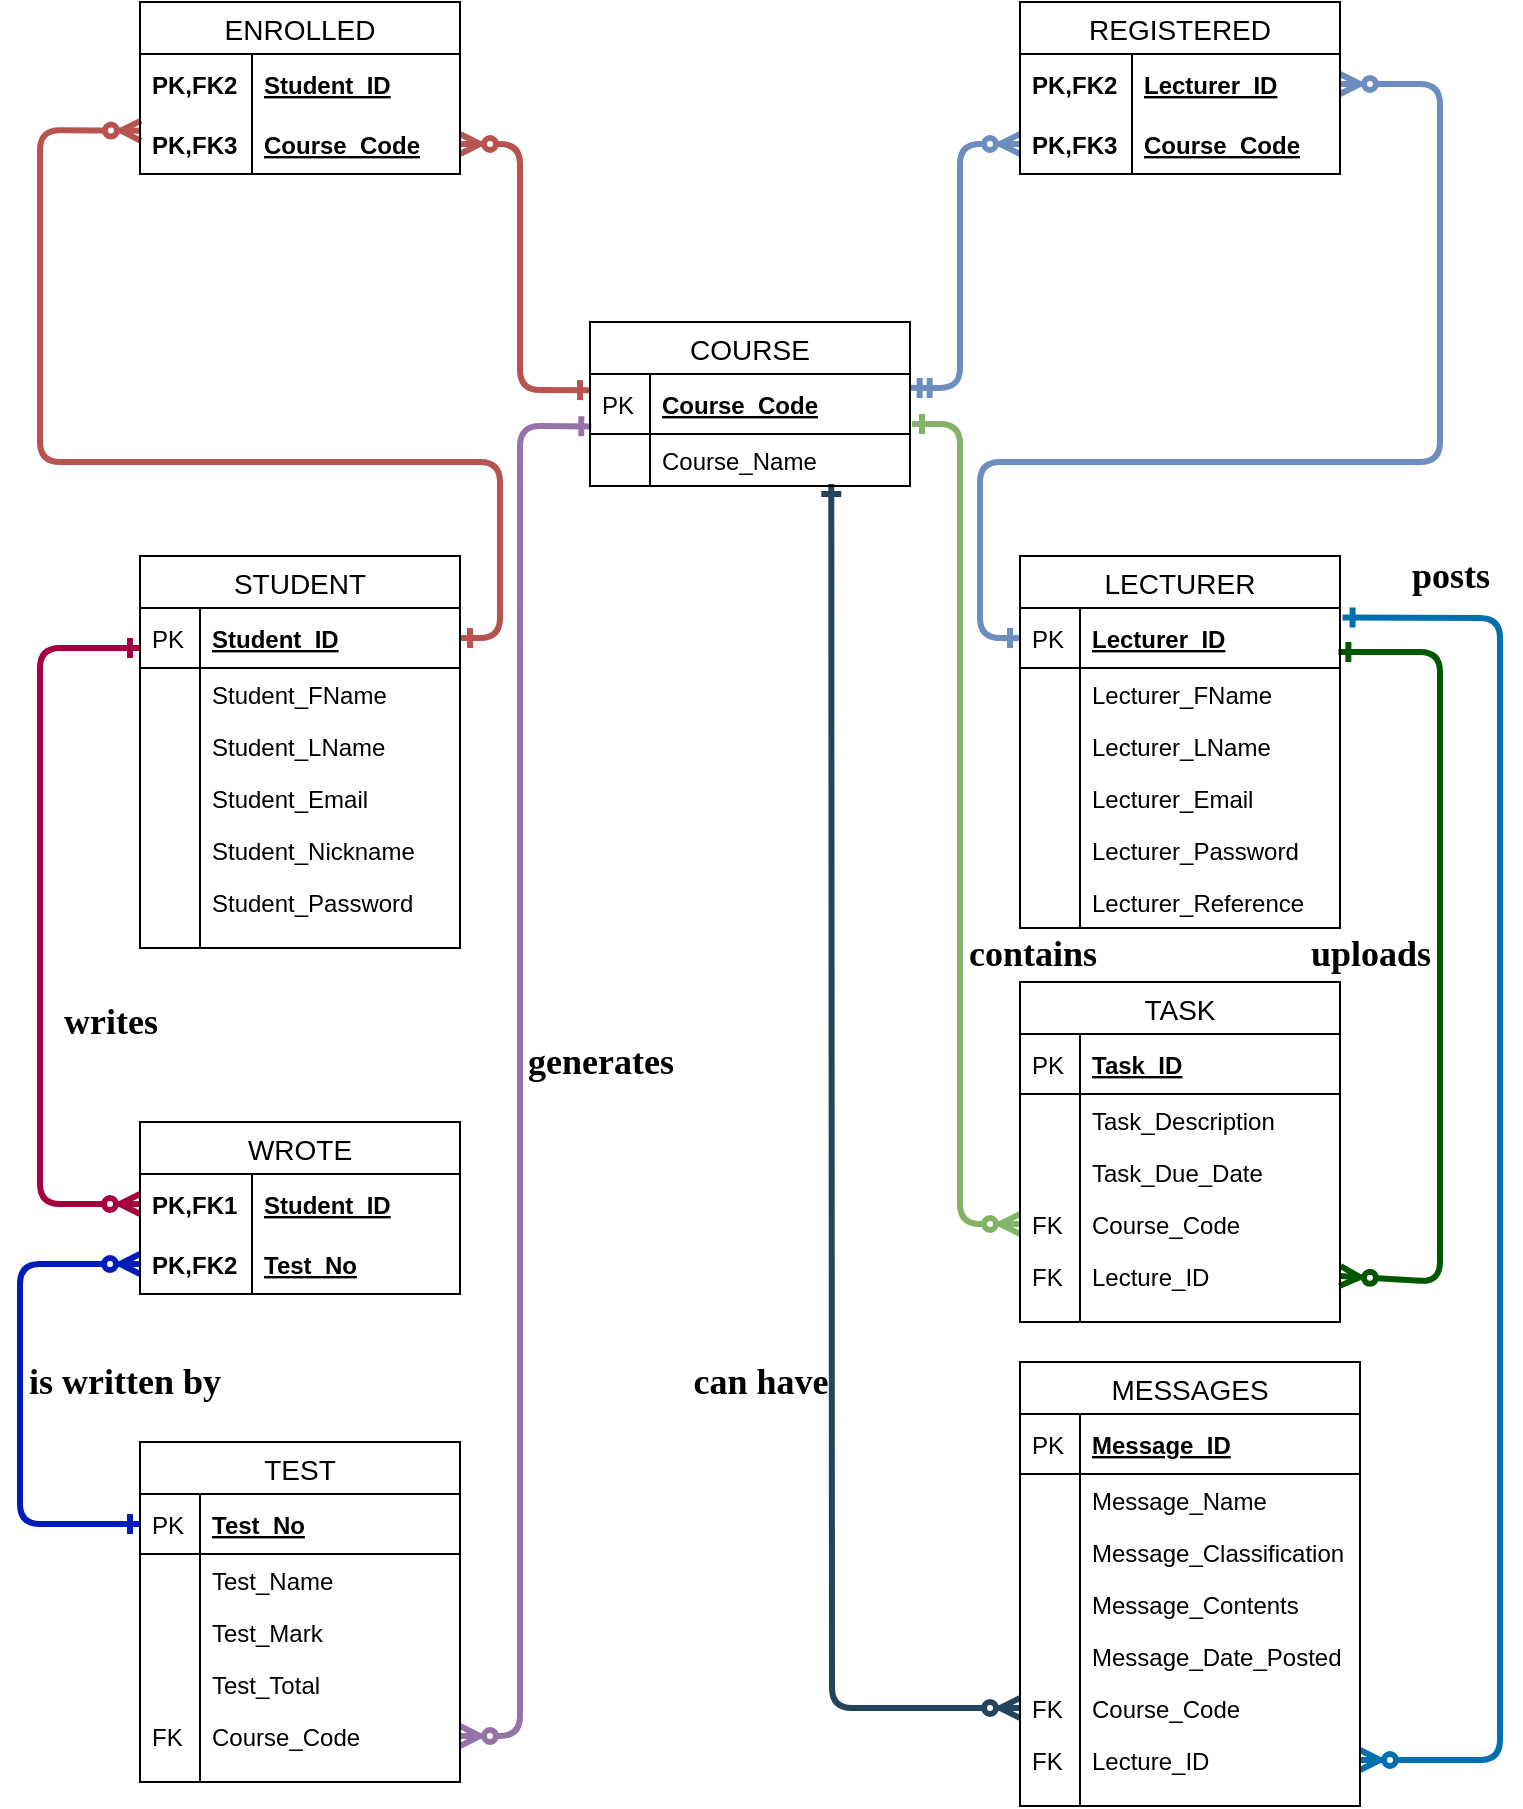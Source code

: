 <mxfile version="13.0.3" type="device"><diagram id="_vfQ7lBHhyUM1yDh3elb" name="Page-1"><mxGraphModel dx="2528" dy="1184" grid="1" gridSize="10" guides="1" tooltips="1" connect="1" arrows="1" fold="1" page="1" pageScale="1" pageWidth="850" pageHeight="1100" math="0" shadow="0"><root><mxCell id="0"/><mxCell id="1" parent="0"/><mxCell id="uqM5qE4JS-SVv10I1whn-66" value="" style="fontSize=12;html=1;endArrow=ERone;endFill=1;startArrow=ERzeroToMany;startFill=1;exitX=0.003;exitY=1.28;exitDx=0;exitDy=0;entryX=1;entryY=0.5;entryDx=0;entryDy=0;strokeWidth=3;fillColor=#f8cecc;strokeColor=#b85450;exitPerimeter=0;" parent="1" target="uqM5qE4JS-SVv10I1whn-2" edge="1"><mxGeometry width="100" height="100" relative="1" as="geometry"><mxPoint x="115.48" y="204.4" as="sourcePoint"/><mxPoint x="345" y="460" as="targetPoint"/><Array as="points"><mxPoint x="65" y="204"/><mxPoint x="65" y="370"/><mxPoint x="295" y="370"/><mxPoint x="295" y="458"/></Array></mxGeometry></mxCell><mxCell id="uqM5qE4JS-SVv10I1whn-68" value="" style="fontSize=12;html=1;endArrow=ERone;endFill=1;startArrow=ERzeroToMany;startFill=1;entryX=0;entryY=0.269;entryDx=0;entryDy=0;exitX=1;exitY=0.5;exitDx=0;exitDy=0;entryPerimeter=0;strokeWidth=3;fillColor=#f8cecc;strokeColor=#b85450;" parent="1" source="uqM5qE4JS-SVv10I1whn-55" target="uqM5qE4JS-SVv10I1whn-40" edge="1"><mxGeometry width="100" height="100" relative="1" as="geometry"><mxPoint x="365" y="737" as="sourcePoint"/><mxPoint x="365" y="460" as="targetPoint"/><Array as="points"><mxPoint x="305" y="211"/><mxPoint x="305" y="334"/></Array></mxGeometry></mxCell><mxCell id="uqM5qE4JS-SVv10I1whn-69" value="" style="fontSize=12;html=1;endArrow=ERone;endFill=1;startArrow=ERzeroToMany;startFill=1;exitX=1;exitY=0.5;exitDx=0;exitDy=0;entryX=0;entryY=0.5;entryDx=0;entryDy=0;strokeWidth=3;fillColor=#dae8fc;strokeColor=#6c8ebf;" parent="1" source="uqM5qE4JS-SVv10I1whn-144" target="uqM5qE4JS-SVv10I1whn-23" edge="1"><mxGeometry width="100" height="100" relative="1" as="geometry"><mxPoint x="735" y="457" as="sourcePoint"/><mxPoint x="715" y="450" as="targetPoint"/><Array as="points"><mxPoint x="765" y="181"/><mxPoint x="765" y="370"/><mxPoint x="535" y="370"/><mxPoint x="535" y="458"/></Array></mxGeometry></mxCell><mxCell id="uqM5qE4JS-SVv10I1whn-70" value="" style="fontSize=12;html=1;endArrow=ERmandOne;endFill=0;startArrow=ERzeroToMany;startFill=1;entryX=0.999;entryY=0.231;entryDx=0;entryDy=0;exitX=0;exitY=0.5;exitDx=0;exitDy=0;entryPerimeter=0;strokeWidth=3;fillColor=#dae8fc;strokeColor=#6c8ebf;" parent="1" source="uqM5qE4JS-SVv10I1whn-62" target="uqM5qE4JS-SVv10I1whn-40" edge="1"><mxGeometry width="100" height="100" relative="1" as="geometry"><mxPoint x="500" y="487" as="sourcePoint"/><mxPoint x="565" y="340" as="targetPoint"/><Array as="points"><mxPoint x="525" y="211"/><mxPoint x="525" y="333"/></Array></mxGeometry></mxCell><mxCell id="uqM5qE4JS-SVv10I1whn-84" value="" style="fontSize=12;html=1;endArrow=ERzeroToMany;startArrow=ERone;strokeWidth=3;fillColor=#d5e8d4;strokeColor=#82b366;entryX=0;entryY=0.5;entryDx=0;entryDy=0;startFill=0;" parent="1" target="uqM5qE4JS-SVv10I1whn-82" edge="1"><mxGeometry width="100" height="100" relative="1" as="geometry"><mxPoint x="501" y="351" as="sourcePoint"/><mxPoint x="465" y="480" as="targetPoint"/><Array as="points"><mxPoint x="525" y="351"/><mxPoint x="525" y="751"/></Array></mxGeometry></mxCell><mxCell id="uqM5qE4JS-SVv10I1whn-105" value="" style="fontSize=12;html=1;endArrow=ERone;endFill=1;startArrow=ERzeroToMany;startFill=1;exitX=0;exitY=0.5;exitDx=0;exitDy=0;strokeWidth=3;fillColor=#0050ef;strokeColor=#001DBC;entryX=0;entryY=0.5;entryDx=0;entryDy=0;" parent="1" source="uqM5qE4JS-SVv10I1whn-101" target="uqM5qE4JS-SVv10I1whn-86" edge="1"><mxGeometry width="100" height="100" relative="1" as="geometry"><mxPoint x="95" y="830" as="sourcePoint"/><mxPoint x="75" y="930" as="targetPoint"/><Array as="points"><mxPoint x="55" y="771"/><mxPoint x="55" y="901"/></Array></mxGeometry></mxCell><mxCell id="uqM5qE4JS-SVv10I1whn-106" value="" style="fontSize=12;html=1;endArrow=ERone;endFill=1;startArrow=ERzeroToMany;startFill=1;exitX=0;exitY=0.5;exitDx=0;exitDy=0;strokeWidth=3;fillColor=#d80073;strokeColor=#A50040;" parent="1" source="uqM5qE4JS-SVv10I1whn-99" edge="1"><mxGeometry width="100" height="100" relative="1" as="geometry"><mxPoint x="115" y="746" as="sourcePoint"/><mxPoint x="115" y="463.0" as="targetPoint"/><Array as="points"><mxPoint x="65" y="741"/><mxPoint x="65" y="463"/></Array></mxGeometry></mxCell><mxCell id="uqM5qE4JS-SVv10I1whn-108" value="" style="fontSize=12;html=1;endArrow=ERzeroToMany;startArrow=ERone;exitX=0.004;exitY=0.873;exitDx=0;exitDy=0;exitPerimeter=0;strokeWidth=3;fillColor=#e1d5e7;strokeColor=#9673a6;startFill=0;entryX=1;entryY=0.5;entryDx=0;entryDy=0;" parent="1" source="uqM5qE4JS-SVv10I1whn-40" target="uqM5qE4JS-SVv10I1whn-109" edge="1"><mxGeometry width="100" height="100" relative="1" as="geometry"><mxPoint x="515.0" y="510" as="sourcePoint"/><mxPoint x="305" y="1010" as="targetPoint"/><Array as="points"><mxPoint x="305" y="352"/><mxPoint x="305" y="840"/><mxPoint x="305" y="1007"/></Array></mxGeometry></mxCell><mxCell id="uqM5qE4JS-SVv10I1whn-113" value="" style="fontSize=12;html=1;endArrow=ERone;endFill=1;startArrow=ERzeroToMany;startFill=1;entryX=0.995;entryY=0.732;entryDx=0;entryDy=0;entryPerimeter=0;exitX=1;exitY=0.5;exitDx=0;exitDy=0;strokeWidth=3;fillColor=#008a00;strokeColor=#005700;" parent="1" source="uqM5qE4JS-SVv10I1whn-111" target="uqM5qE4JS-SVv10I1whn-23" edge="1"><mxGeometry width="100" height="100" relative="1" as="geometry"><mxPoint x="725" y="660" as="sourcePoint"/><mxPoint x="745" y="469" as="targetPoint"/><Array as="points"><mxPoint x="765" y="780"/><mxPoint x="765" y="465"/></Array></mxGeometry></mxCell><mxCell id="uqM5qE4JS-SVv10I1whn-164" value="" style="fontSize=12;html=1;endArrow=ERzeroToMany;startArrow=ERone;strokeWidth=3;fillColor=#bac8d3;strokeColor=#23445d;entryX=0;entryY=0.5;entryDx=0;entryDy=0;exitX=0.754;exitY=0.962;exitDx=0;exitDy=0;exitPerimeter=0;startFill=0;" parent="1" source="uqM5qE4JS-SVv10I1whn-42" target="uqM5qE4JS-SVv10I1whn-158" edge="1"><mxGeometry width="100" height="100" relative="1" as="geometry"><mxPoint x="458.08" y="410.002" as="sourcePoint"/><mxPoint x="489" y="876" as="targetPoint"/><Array as="points"><mxPoint x="461" y="993"/></Array></mxGeometry></mxCell><mxCell id="uqM5qE4JS-SVv10I1whn-165" value="" style="fontSize=12;html=1;endArrow=ERone;endFill=1;startArrow=ERzeroToMany;startFill=1;entryX=1.008;entryY=0.157;entryDx=0;entryDy=0;entryPerimeter=0;exitX=1;exitY=0.5;exitDx=0;exitDy=0;strokeWidth=3;fillColor=#1ba1e2;strokeColor=#006EAF;" parent="1" source="uqM5qE4JS-SVv10I1whn-160" target="uqM5qE4JS-SVv10I1whn-23" edge="1"><mxGeometry width="100" height="100" relative="1" as="geometry"><mxPoint x="755.8" y="738.04" as="sourcePoint"/><mxPoint x="755.0" y="440.0" as="targetPoint"/><Array as="points"><mxPoint x="795" y="1019"/><mxPoint x="795" y="448"/></Array></mxGeometry></mxCell><mxCell id="uqM5qE4JS-SVv10I1whn-39" value="COURSE" style="swimlane;fontStyle=0;childLayout=stackLayout;horizontal=1;startSize=26;horizontalStack=0;resizeParent=1;resizeParentMax=0;resizeLast=0;collapsible=1;marginBottom=0;align=center;fontSize=14;" parent="1" vertex="1"><mxGeometry x="340" y="300" width="160" height="82" as="geometry"/></mxCell><mxCell id="uqM5qE4JS-SVv10I1whn-40" value="Course_Code" style="shape=partialRectangle;top=0;left=0;right=0;bottom=1;align=left;verticalAlign=middle;fillColor=none;spacingLeft=34;spacingRight=4;overflow=hidden;rotatable=0;points=[[0,0.5],[1,0.5]];portConstraint=eastwest;dropTarget=0;fontStyle=5;fontSize=12;" parent="uqM5qE4JS-SVv10I1whn-39" vertex="1"><mxGeometry y="26" width="160" height="30" as="geometry"/></mxCell><mxCell id="uqM5qE4JS-SVv10I1whn-41" value="PK" style="shape=partialRectangle;top=0;left=0;bottom=0;fillColor=none;align=left;verticalAlign=middle;spacingLeft=4;spacingRight=4;overflow=hidden;rotatable=0;points=[];portConstraint=eastwest;part=1;fontSize=12;" parent="uqM5qE4JS-SVv10I1whn-40" vertex="1" connectable="0"><mxGeometry width="30" height="30" as="geometry"/></mxCell><mxCell id="uqM5qE4JS-SVv10I1whn-42" value="Course_Name" style="shape=partialRectangle;top=0;left=0;right=0;bottom=0;align=left;verticalAlign=top;fillColor=none;spacingLeft=34;spacingRight=4;overflow=hidden;rotatable=0;points=[[0,0.5],[1,0.5]];portConstraint=eastwest;dropTarget=0;fontSize=12;" parent="uqM5qE4JS-SVv10I1whn-39" vertex="1"><mxGeometry y="56" width="160" height="26" as="geometry"/></mxCell><mxCell id="uqM5qE4JS-SVv10I1whn-43" value="" style="shape=partialRectangle;top=0;left=0;bottom=0;fillColor=none;align=left;verticalAlign=top;spacingLeft=4;spacingRight=4;overflow=hidden;rotatable=0;points=[];portConstraint=eastwest;part=1;fontSize=12;" parent="uqM5qE4JS-SVv10I1whn-42" vertex="1" connectable="0"><mxGeometry width="30" height="26" as="geometry"/></mxCell><mxCell id="uqM5qE4JS-SVv10I1whn-52" value="ENROLLED" style="swimlane;fontStyle=0;childLayout=stackLayout;horizontal=1;startSize=26;horizontalStack=0;resizeParent=1;resizeParentMax=0;resizeLast=0;collapsible=1;marginBottom=0;align=center;fontSize=14;" parent="1" vertex="1"><mxGeometry x="115" y="140" width="160" height="86" as="geometry"/></mxCell><mxCell id="uqM5qE4JS-SVv10I1whn-147" value="Student_ID" style="shape=partialRectangle;top=0;left=0;right=0;bottom=0;align=left;verticalAlign=middle;fillColor=none;spacingLeft=60;spacingRight=4;overflow=hidden;rotatable=0;points=[[0,0.5],[1,0.5]];portConstraint=eastwest;dropTarget=0;fontStyle=5;fontSize=12;" parent="uqM5qE4JS-SVv10I1whn-52" vertex="1"><mxGeometry y="26" width="160" height="30" as="geometry"/></mxCell><mxCell id="uqM5qE4JS-SVv10I1whn-148" value="PK,FK2" style="shape=partialRectangle;fontStyle=1;top=0;left=0;bottom=0;fillColor=none;align=left;verticalAlign=middle;spacingLeft=4;spacingRight=4;overflow=hidden;rotatable=0;points=[];portConstraint=eastwest;part=1;fontSize=12;" parent="uqM5qE4JS-SVv10I1whn-147" vertex="1" connectable="0"><mxGeometry width="56" height="30" as="geometry"/></mxCell><mxCell id="uqM5qE4JS-SVv10I1whn-55" value="Course_Code" style="shape=partialRectangle;top=0;left=0;right=0;bottom=1;align=left;verticalAlign=middle;fillColor=none;spacingLeft=60;spacingRight=4;overflow=hidden;rotatable=0;points=[[0,0.5],[1,0.5]];portConstraint=eastwest;dropTarget=0;fontStyle=5;fontSize=12;" parent="uqM5qE4JS-SVv10I1whn-52" vertex="1"><mxGeometry y="56" width="160" height="30" as="geometry"/></mxCell><mxCell id="uqM5qE4JS-SVv10I1whn-56" value="PK,FK3" style="shape=partialRectangle;fontStyle=1;top=0;left=0;bottom=0;fillColor=none;align=left;verticalAlign=middle;spacingLeft=4;spacingRight=4;overflow=hidden;rotatable=0;points=[];portConstraint=eastwest;part=1;fontSize=12;" parent="uqM5qE4JS-SVv10I1whn-55" vertex="1" connectable="0"><mxGeometry width="56" height="30" as="geometry"/></mxCell><mxCell id="uqM5qE4JS-SVv10I1whn-1" value="STUDENT" style="swimlane;fontStyle=0;childLayout=stackLayout;horizontal=1;startSize=26;horizontalStack=0;resizeParent=1;resizeParentMax=0;resizeLast=0;collapsible=1;marginBottom=0;align=center;fontSize=14;" parent="1" vertex="1"><mxGeometry x="115" y="417" width="160" height="196" as="geometry"/></mxCell><mxCell id="uqM5qE4JS-SVv10I1whn-2" value="Student_ID" style="shape=partialRectangle;top=0;left=0;right=0;bottom=1;align=left;verticalAlign=middle;fillColor=none;spacingLeft=34;spacingRight=4;overflow=hidden;rotatable=0;points=[[0,0.5],[1,0.5]];portConstraint=eastwest;dropTarget=0;fontStyle=5;fontSize=12;" parent="uqM5qE4JS-SVv10I1whn-1" vertex="1"><mxGeometry y="26" width="160" height="30" as="geometry"/></mxCell><mxCell id="uqM5qE4JS-SVv10I1whn-3" value="PK" style="shape=partialRectangle;top=0;left=0;bottom=0;fillColor=none;align=left;verticalAlign=middle;spacingLeft=4;spacingRight=4;overflow=hidden;rotatable=0;points=[];portConstraint=eastwest;part=1;fontSize=12;" parent="uqM5qE4JS-SVv10I1whn-2" vertex="1" connectable="0"><mxGeometry width="30" height="30" as="geometry"/></mxCell><mxCell id="uqM5qE4JS-SVv10I1whn-4" value="Student_FName" style="shape=partialRectangle;top=0;left=0;right=0;bottom=0;align=left;verticalAlign=top;fillColor=none;spacingLeft=34;spacingRight=4;overflow=hidden;rotatable=0;points=[[0,0.5],[1,0.5]];portConstraint=eastwest;dropTarget=0;fontSize=12;" parent="uqM5qE4JS-SVv10I1whn-1" vertex="1"><mxGeometry y="56" width="160" height="26" as="geometry"/></mxCell><mxCell id="uqM5qE4JS-SVv10I1whn-5" value="" style="shape=partialRectangle;top=0;left=0;bottom=0;fillColor=none;align=left;verticalAlign=top;spacingLeft=4;spacingRight=4;overflow=hidden;rotatable=0;points=[];portConstraint=eastwest;part=1;fontSize=12;" parent="uqM5qE4JS-SVv10I1whn-4" vertex="1" connectable="0"><mxGeometry width="30" height="26" as="geometry"/></mxCell><mxCell id="uqM5qE4JS-SVv10I1whn-6" value="Student_LName" style="shape=partialRectangle;top=0;left=0;right=0;bottom=0;align=left;verticalAlign=top;fillColor=none;spacingLeft=34;spacingRight=4;overflow=hidden;rotatable=0;points=[[0,0.5],[1,0.5]];portConstraint=eastwest;dropTarget=0;fontSize=12;" parent="uqM5qE4JS-SVv10I1whn-1" vertex="1"><mxGeometry y="82" width="160" height="26" as="geometry"/></mxCell><mxCell id="uqM5qE4JS-SVv10I1whn-7" value="" style="shape=partialRectangle;top=0;left=0;bottom=0;fillColor=none;align=left;verticalAlign=top;spacingLeft=4;spacingRight=4;overflow=hidden;rotatable=0;points=[];portConstraint=eastwest;part=1;fontSize=12;" parent="uqM5qE4JS-SVv10I1whn-6" vertex="1" connectable="0"><mxGeometry width="30" height="26" as="geometry"/></mxCell><mxCell id="uqM5qE4JS-SVv10I1whn-168" value="Student_Email" style="shape=partialRectangle;top=0;left=0;right=0;bottom=0;align=left;verticalAlign=top;fillColor=none;spacingLeft=34;spacingRight=4;overflow=hidden;rotatable=0;points=[[0,0.5],[1,0.5]];portConstraint=eastwest;dropTarget=0;fontSize=12;" parent="uqM5qE4JS-SVv10I1whn-1" vertex="1"><mxGeometry y="108" width="160" height="26" as="geometry"/></mxCell><mxCell id="uqM5qE4JS-SVv10I1whn-169" value="" style="shape=partialRectangle;top=0;left=0;bottom=0;fillColor=none;align=left;verticalAlign=top;spacingLeft=4;spacingRight=4;overflow=hidden;rotatable=0;points=[];portConstraint=eastwest;part=1;fontSize=12;" parent="uqM5qE4JS-SVv10I1whn-168" vertex="1" connectable="0"><mxGeometry width="30" height="26" as="geometry"/></mxCell><mxCell id="uqM5qE4JS-SVv10I1whn-18" value="Student_Nickname" style="shape=partialRectangle;top=0;left=0;right=0;bottom=0;align=left;verticalAlign=top;fillColor=none;spacingLeft=34;spacingRight=4;overflow=hidden;rotatable=0;points=[[0,0.5],[1,0.5]];portConstraint=eastwest;dropTarget=0;fontSize=12;" parent="uqM5qE4JS-SVv10I1whn-1" vertex="1"><mxGeometry y="134" width="160" height="26" as="geometry"/></mxCell><mxCell id="uqM5qE4JS-SVv10I1whn-19" value="" style="shape=partialRectangle;top=0;left=0;bottom=0;fillColor=none;align=left;verticalAlign=top;spacingLeft=4;spacingRight=4;overflow=hidden;rotatable=0;points=[];portConstraint=eastwest;part=1;fontSize=12;" parent="uqM5qE4JS-SVv10I1whn-18" vertex="1" connectable="0"><mxGeometry width="30" height="26" as="geometry"/></mxCell><mxCell id="uqM5qE4JS-SVv10I1whn-14" value="Student_Password" style="shape=partialRectangle;top=0;left=0;right=0;bottom=0;align=left;verticalAlign=top;fillColor=none;spacingLeft=34;spacingRight=4;overflow=hidden;rotatable=0;points=[[0,0.5],[1,0.5]];portConstraint=eastwest;dropTarget=0;fontSize=12;" parent="uqM5qE4JS-SVv10I1whn-1" vertex="1"><mxGeometry y="160" width="160" height="26" as="geometry"/></mxCell><mxCell id="uqM5qE4JS-SVv10I1whn-15" value="" style="shape=partialRectangle;top=0;left=0;bottom=0;fillColor=none;align=left;verticalAlign=top;spacingLeft=4;spacingRight=4;overflow=hidden;rotatable=0;points=[];portConstraint=eastwest;part=1;fontSize=12;" parent="uqM5qE4JS-SVv10I1whn-14" vertex="1" connectable="0"><mxGeometry width="30" height="26" as="geometry"/></mxCell><mxCell id="uqM5qE4JS-SVv10I1whn-10" value="" style="shape=partialRectangle;top=0;left=0;right=0;bottom=0;align=left;verticalAlign=top;fillColor=none;spacingLeft=34;spacingRight=4;overflow=hidden;rotatable=0;points=[[0,0.5],[1,0.5]];portConstraint=eastwest;dropTarget=0;fontSize=12;" parent="uqM5qE4JS-SVv10I1whn-1" vertex="1"><mxGeometry y="186" width="160" height="10" as="geometry"/></mxCell><mxCell id="uqM5qE4JS-SVv10I1whn-11" value="" style="shape=partialRectangle;top=0;left=0;bottom=0;fillColor=none;align=left;verticalAlign=top;spacingLeft=4;spacingRight=4;overflow=hidden;rotatable=0;points=[];portConstraint=eastwest;part=1;fontSize=12;" parent="uqM5qE4JS-SVv10I1whn-10" vertex="1" connectable="0"><mxGeometry width="30" height="10" as="geometry"/></mxCell><mxCell id="uqM5qE4JS-SVv10I1whn-59" value="REGISTERED" style="swimlane;fontStyle=0;childLayout=stackLayout;horizontal=1;startSize=26;horizontalStack=0;resizeParent=1;resizeParentMax=0;resizeLast=0;collapsible=1;marginBottom=0;align=center;fontSize=14;" parent="1" vertex="1"><mxGeometry x="555" y="140" width="160" height="86" as="geometry"/></mxCell><mxCell id="uqM5qE4JS-SVv10I1whn-144" value="Lecturer_ID" style="shape=partialRectangle;top=0;left=0;right=0;bottom=0;align=left;verticalAlign=middle;fillColor=none;spacingLeft=60;spacingRight=4;overflow=hidden;rotatable=0;points=[[0,0.5],[1,0.5]];portConstraint=eastwest;dropTarget=0;fontStyle=5;fontSize=12;" parent="uqM5qE4JS-SVv10I1whn-59" vertex="1"><mxGeometry y="26" width="160" height="30" as="geometry"/></mxCell><mxCell id="uqM5qE4JS-SVv10I1whn-145" value="PK,FK2" style="shape=partialRectangle;fontStyle=1;top=0;left=0;bottom=0;fillColor=none;align=left;verticalAlign=middle;spacingLeft=4;spacingRight=4;overflow=hidden;rotatable=0;points=[];portConstraint=eastwest;part=1;fontSize=12;" parent="uqM5qE4JS-SVv10I1whn-144" vertex="1" connectable="0"><mxGeometry width="56" height="30" as="geometry"/></mxCell><mxCell id="uqM5qE4JS-SVv10I1whn-62" value="Course_Code" style="shape=partialRectangle;top=0;left=0;right=0;bottom=1;align=left;verticalAlign=middle;fillColor=none;spacingLeft=60;spacingRight=4;overflow=hidden;rotatable=0;points=[[0,0.5],[1,0.5]];portConstraint=eastwest;dropTarget=0;fontStyle=5;fontSize=12;" parent="uqM5qE4JS-SVv10I1whn-59" vertex="1"><mxGeometry y="56" width="160" height="30" as="geometry"/></mxCell><mxCell id="uqM5qE4JS-SVv10I1whn-63" value="PK,FK3" style="shape=partialRectangle;fontStyle=1;top=0;left=0;bottom=0;fillColor=none;align=left;verticalAlign=middle;spacingLeft=4;spacingRight=4;overflow=hidden;rotatable=0;points=[];portConstraint=eastwest;part=1;fontSize=12;" parent="uqM5qE4JS-SVv10I1whn-62" vertex="1" connectable="0"><mxGeometry width="56" height="30" as="geometry"/></mxCell><mxCell id="uqM5qE4JS-SVv10I1whn-22" value="LECTURER" style="swimlane;fontStyle=0;childLayout=stackLayout;horizontal=1;startSize=26;horizontalStack=0;resizeParent=1;resizeParentMax=0;resizeLast=0;collapsible=1;marginBottom=0;align=center;fontSize=14;" parent="1" vertex="1"><mxGeometry x="555" y="417" width="160" height="186" as="geometry"/></mxCell><mxCell id="uqM5qE4JS-SVv10I1whn-23" value="Lecturer_ID" style="shape=partialRectangle;top=0;left=0;right=0;bottom=1;align=left;verticalAlign=middle;fillColor=none;spacingLeft=34;spacingRight=4;overflow=hidden;rotatable=0;points=[[0,0.5],[1,0.5]];portConstraint=eastwest;dropTarget=0;fontStyle=5;fontSize=12;" parent="uqM5qE4JS-SVv10I1whn-22" vertex="1"><mxGeometry y="26" width="160" height="30" as="geometry"/></mxCell><mxCell id="uqM5qE4JS-SVv10I1whn-24" value="PK" style="shape=partialRectangle;top=0;left=0;bottom=0;fillColor=none;align=left;verticalAlign=middle;spacingLeft=4;spacingRight=4;overflow=hidden;rotatable=0;points=[];portConstraint=eastwest;part=1;fontSize=12;" parent="uqM5qE4JS-SVv10I1whn-23" vertex="1" connectable="0"><mxGeometry width="30" height="30" as="geometry"/></mxCell><mxCell id="uqM5qE4JS-SVv10I1whn-25" value="Lecturer_FName" style="shape=partialRectangle;top=0;left=0;right=0;bottom=0;align=left;verticalAlign=top;fillColor=none;spacingLeft=34;spacingRight=4;overflow=hidden;rotatable=0;points=[[0,0.5],[1,0.5]];portConstraint=eastwest;dropTarget=0;fontSize=12;" parent="uqM5qE4JS-SVv10I1whn-22" vertex="1"><mxGeometry y="56" width="160" height="26" as="geometry"/></mxCell><mxCell id="uqM5qE4JS-SVv10I1whn-26" value="" style="shape=partialRectangle;top=0;left=0;bottom=0;fillColor=none;align=left;verticalAlign=top;spacingLeft=4;spacingRight=4;overflow=hidden;rotatable=0;points=[];portConstraint=eastwest;part=1;fontSize=12;" parent="uqM5qE4JS-SVv10I1whn-25" vertex="1" connectable="0"><mxGeometry width="30" height="26" as="geometry"/></mxCell><mxCell id="uqM5qE4JS-SVv10I1whn-27" value="Lecturer_LName" style="shape=partialRectangle;top=0;left=0;right=0;bottom=0;align=left;verticalAlign=top;fillColor=none;spacingLeft=34;spacingRight=4;overflow=hidden;rotatable=0;points=[[0,0.5],[1,0.5]];portConstraint=eastwest;dropTarget=0;fontSize=12;" parent="uqM5qE4JS-SVv10I1whn-22" vertex="1"><mxGeometry y="82" width="160" height="26" as="geometry"/></mxCell><mxCell id="uqM5qE4JS-SVv10I1whn-28" value="" style="shape=partialRectangle;top=0;left=0;bottom=0;fillColor=none;align=left;verticalAlign=top;spacingLeft=4;spacingRight=4;overflow=hidden;rotatable=0;points=[];portConstraint=eastwest;part=1;fontSize=12;" parent="uqM5qE4JS-SVv10I1whn-27" vertex="1" connectable="0"><mxGeometry width="30" height="26" as="geometry"/></mxCell><mxCell id="uqM5qE4JS-SVv10I1whn-170" value="Lecturer_Email" style="shape=partialRectangle;top=0;left=0;right=0;bottom=0;align=left;verticalAlign=top;fillColor=none;spacingLeft=34;spacingRight=4;overflow=hidden;rotatable=0;points=[[0,0.5],[1,0.5]];portConstraint=eastwest;dropTarget=0;fontSize=12;" parent="uqM5qE4JS-SVv10I1whn-22" vertex="1"><mxGeometry y="108" width="160" height="26" as="geometry"/></mxCell><mxCell id="uqM5qE4JS-SVv10I1whn-171" value="" style="shape=partialRectangle;top=0;left=0;bottom=0;fillColor=none;align=left;verticalAlign=top;spacingLeft=4;spacingRight=4;overflow=hidden;rotatable=0;points=[];portConstraint=eastwest;part=1;fontSize=12;" parent="uqM5qE4JS-SVv10I1whn-170" vertex="1" connectable="0"><mxGeometry width="30" height="26" as="geometry"/></mxCell><mxCell id="uqM5qE4JS-SVv10I1whn-35" value="Lecturer_Password" style="shape=partialRectangle;top=0;left=0;right=0;bottom=0;align=left;verticalAlign=top;fillColor=none;spacingLeft=34;spacingRight=4;overflow=hidden;rotatable=0;points=[[0,0.5],[1,0.5]];portConstraint=eastwest;dropTarget=0;fontSize=12;" parent="uqM5qE4JS-SVv10I1whn-22" vertex="1"><mxGeometry y="134" width="160" height="26" as="geometry"/></mxCell><mxCell id="uqM5qE4JS-SVv10I1whn-36" value="" style="shape=partialRectangle;top=0;left=0;bottom=0;fillColor=none;align=left;verticalAlign=top;spacingLeft=4;spacingRight=4;overflow=hidden;rotatable=0;points=[];portConstraint=eastwest;part=1;fontSize=12;" parent="uqM5qE4JS-SVv10I1whn-35" vertex="1" connectable="0"><mxGeometry width="30" height="26" as="geometry"/></mxCell><mxCell id="uqM5qE4JS-SVv10I1whn-166" value="Lecturer_Reference" style="shape=partialRectangle;top=0;left=0;right=0;bottom=0;align=left;verticalAlign=top;fillColor=none;spacingLeft=34;spacingRight=4;overflow=hidden;rotatable=0;points=[[0,0.5],[1,0.5]];portConstraint=eastwest;dropTarget=0;fontSize=12;" parent="uqM5qE4JS-SVv10I1whn-22" vertex="1"><mxGeometry y="160" width="160" height="26" as="geometry"/></mxCell><mxCell id="uqM5qE4JS-SVv10I1whn-167" value="" style="shape=partialRectangle;top=0;left=0;bottom=0;fillColor=none;align=left;verticalAlign=top;spacingLeft=4;spacingRight=4;overflow=hidden;rotatable=0;points=[];portConstraint=eastwest;part=1;fontSize=12;" parent="uqM5qE4JS-SVv10I1whn-166" vertex="1" connectable="0"><mxGeometry width="30" height="26" as="geometry"/></mxCell><mxCell id="uqM5qE4JS-SVv10I1whn-98" value="WROTE" style="swimlane;fontStyle=0;childLayout=stackLayout;horizontal=1;startSize=26;horizontalStack=0;resizeParent=1;resizeParentMax=0;resizeLast=0;collapsible=1;marginBottom=0;align=center;fontSize=14;" parent="1" vertex="1"><mxGeometry x="115" y="700" width="160" height="86" as="geometry"/></mxCell><mxCell id="uqM5qE4JS-SVv10I1whn-99" value="Student_ID" style="shape=partialRectangle;top=0;left=0;right=0;bottom=0;align=left;verticalAlign=middle;fillColor=none;spacingLeft=60;spacingRight=4;overflow=hidden;rotatable=0;points=[[0,0.5],[1,0.5]];portConstraint=eastwest;dropTarget=0;fontStyle=5;fontSize=12;" parent="uqM5qE4JS-SVv10I1whn-98" vertex="1"><mxGeometry y="26" width="160" height="30" as="geometry"/></mxCell><mxCell id="uqM5qE4JS-SVv10I1whn-100" value="PK,FK1" style="shape=partialRectangle;fontStyle=1;top=0;left=0;bottom=0;fillColor=none;align=left;verticalAlign=middle;spacingLeft=4;spacingRight=4;overflow=hidden;rotatable=0;points=[];portConstraint=eastwest;part=1;fontSize=12;" parent="uqM5qE4JS-SVv10I1whn-99" vertex="1" connectable="0"><mxGeometry width="56" height="30" as="geometry"/></mxCell><mxCell id="uqM5qE4JS-SVv10I1whn-101" value="Test_No" style="shape=partialRectangle;top=0;left=0;right=0;bottom=1;align=left;verticalAlign=middle;fillColor=none;spacingLeft=60;spacingRight=4;overflow=hidden;rotatable=0;points=[[0,0.5],[1,0.5]];portConstraint=eastwest;dropTarget=0;fontStyle=5;fontSize=12;" parent="uqM5qE4JS-SVv10I1whn-98" vertex="1"><mxGeometry y="56" width="160" height="30" as="geometry"/></mxCell><mxCell id="uqM5qE4JS-SVv10I1whn-102" value="PK,FK2" style="shape=partialRectangle;fontStyle=1;top=0;left=0;bottom=0;fillColor=none;align=left;verticalAlign=middle;spacingLeft=4;spacingRight=4;overflow=hidden;rotatable=0;points=[];portConstraint=eastwest;part=1;fontSize=12;" parent="uqM5qE4JS-SVv10I1whn-101" vertex="1" connectable="0"><mxGeometry width="56" height="30" as="geometry"/></mxCell><mxCell id="uqM5qE4JS-SVv10I1whn-85" value="TEST" style="swimlane;fontStyle=0;childLayout=stackLayout;horizontal=1;startSize=26;horizontalStack=0;resizeParent=1;resizeParentMax=0;resizeLast=0;collapsible=1;marginBottom=0;align=center;fontSize=14;" parent="1" vertex="1"><mxGeometry x="115" y="860" width="160" height="170" as="geometry"/></mxCell><mxCell id="uqM5qE4JS-SVv10I1whn-86" value="Test_No" style="shape=partialRectangle;top=0;left=0;right=0;bottom=1;align=left;verticalAlign=middle;fillColor=none;spacingLeft=34;spacingRight=4;overflow=hidden;rotatable=0;points=[[0,0.5],[1,0.5]];portConstraint=eastwest;dropTarget=0;fontStyle=5;fontSize=12;" parent="uqM5qE4JS-SVv10I1whn-85" vertex="1"><mxGeometry y="26" width="160" height="30" as="geometry"/></mxCell><mxCell id="uqM5qE4JS-SVv10I1whn-87" value="PK" style="shape=partialRectangle;top=0;left=0;bottom=0;fillColor=none;align=left;verticalAlign=middle;spacingLeft=4;spacingRight=4;overflow=hidden;rotatable=0;points=[];portConstraint=eastwest;part=1;fontSize=12;" parent="uqM5qE4JS-SVv10I1whn-86" vertex="1" connectable="0"><mxGeometry width="30" height="30" as="geometry"/></mxCell><mxCell id="uqM5qE4JS-SVv10I1whn-88" value="Test_Name" style="shape=partialRectangle;top=0;left=0;right=0;bottom=0;align=left;verticalAlign=top;fillColor=none;spacingLeft=34;spacingRight=4;overflow=hidden;rotatable=0;points=[[0,0.5],[1,0.5]];portConstraint=eastwest;dropTarget=0;fontSize=12;" parent="uqM5qE4JS-SVv10I1whn-85" vertex="1"><mxGeometry y="56" width="160" height="26" as="geometry"/></mxCell><mxCell id="uqM5qE4JS-SVv10I1whn-89" value="" style="shape=partialRectangle;top=0;left=0;bottom=0;fillColor=none;align=left;verticalAlign=top;spacingLeft=4;spacingRight=4;overflow=hidden;rotatable=0;points=[];portConstraint=eastwest;part=1;fontSize=12;" parent="uqM5qE4JS-SVv10I1whn-88" vertex="1" connectable="0"><mxGeometry width="30" height="26" as="geometry"/></mxCell><mxCell id="uqM5qE4JS-SVv10I1whn-92" value="Test_Mark" style="shape=partialRectangle;top=0;left=0;right=0;bottom=0;align=left;verticalAlign=top;fillColor=none;spacingLeft=34;spacingRight=4;overflow=hidden;rotatable=0;points=[[0,0.5],[1,0.5]];portConstraint=eastwest;dropTarget=0;fontSize=12;" parent="uqM5qE4JS-SVv10I1whn-85" vertex="1"><mxGeometry y="82" width="160" height="26" as="geometry"/></mxCell><mxCell id="uqM5qE4JS-SVv10I1whn-93" value="" style="shape=partialRectangle;top=0;left=0;bottom=0;fillColor=none;align=left;verticalAlign=top;spacingLeft=4;spacingRight=4;overflow=hidden;rotatable=0;points=[];portConstraint=eastwest;part=1;fontSize=12;" parent="uqM5qE4JS-SVv10I1whn-92" vertex="1" connectable="0"><mxGeometry width="30" height="26" as="geometry"/></mxCell><mxCell id="uqM5qE4JS-SVv10I1whn-196" value="Test_Total" style="shape=partialRectangle;top=0;left=0;right=0;bottom=0;align=left;verticalAlign=top;fillColor=none;spacingLeft=34;spacingRight=4;overflow=hidden;rotatable=0;points=[[0,0.5],[1,0.5]];portConstraint=eastwest;dropTarget=0;fontSize=12;" parent="uqM5qE4JS-SVv10I1whn-85" vertex="1"><mxGeometry y="108" width="160" height="26" as="geometry"/></mxCell><mxCell id="uqM5qE4JS-SVv10I1whn-197" value="" style="shape=partialRectangle;top=0;left=0;bottom=0;fillColor=none;align=left;verticalAlign=top;spacingLeft=4;spacingRight=4;overflow=hidden;rotatable=0;points=[];portConstraint=eastwest;part=1;fontSize=12;" parent="uqM5qE4JS-SVv10I1whn-196" vertex="1" connectable="0"><mxGeometry width="30" height="26" as="geometry"/></mxCell><mxCell id="uqM5qE4JS-SVv10I1whn-109" value="Course_Code" style="shape=partialRectangle;top=0;left=0;right=0;bottom=0;align=left;verticalAlign=top;fillColor=none;spacingLeft=34;spacingRight=4;overflow=hidden;rotatable=0;points=[[0,0.5],[1,0.5]];portConstraint=eastwest;dropTarget=0;fontSize=12;" parent="uqM5qE4JS-SVv10I1whn-85" vertex="1"><mxGeometry y="134" width="160" height="26" as="geometry"/></mxCell><mxCell id="uqM5qE4JS-SVv10I1whn-110" value="FK" style="shape=partialRectangle;top=0;left=0;bottom=0;fillColor=none;align=left;verticalAlign=top;spacingLeft=4;spacingRight=4;overflow=hidden;rotatable=0;points=[];portConstraint=eastwest;part=1;fontSize=12;" parent="uqM5qE4JS-SVv10I1whn-109" vertex="1" connectable="0"><mxGeometry width="30" height="26" as="geometry"/></mxCell><mxCell id="uqM5qE4JS-SVv10I1whn-94" value="" style="shape=partialRectangle;top=0;left=0;right=0;bottom=0;align=left;verticalAlign=top;fillColor=none;spacingLeft=34;spacingRight=4;overflow=hidden;rotatable=0;points=[[0,0.5],[1,0.5]];portConstraint=eastwest;dropTarget=0;fontSize=12;" parent="uqM5qE4JS-SVv10I1whn-85" vertex="1"><mxGeometry y="160" width="160" height="10" as="geometry"/></mxCell><mxCell id="uqM5qE4JS-SVv10I1whn-95" value="" style="shape=partialRectangle;top=0;left=0;bottom=0;fillColor=none;align=left;verticalAlign=top;spacingLeft=4;spacingRight=4;overflow=hidden;rotatable=0;points=[];portConstraint=eastwest;part=1;fontSize=12;" parent="uqM5qE4JS-SVv10I1whn-94" vertex="1" connectable="0"><mxGeometry width="30" height="10" as="geometry"/></mxCell><mxCell id="uqM5qE4JS-SVv10I1whn-71" value="TASK" style="swimlane;fontStyle=0;childLayout=stackLayout;horizontal=1;startSize=26;horizontalStack=0;resizeParent=1;resizeParentMax=0;resizeLast=0;collapsible=1;marginBottom=0;align=center;fontSize=14;" parent="1" vertex="1"><mxGeometry x="555" y="630" width="160" height="170" as="geometry"/></mxCell><mxCell id="uqM5qE4JS-SVv10I1whn-72" value="Task_ID" style="shape=partialRectangle;top=0;left=0;right=0;bottom=1;align=left;verticalAlign=middle;fillColor=none;spacingLeft=34;spacingRight=4;overflow=hidden;rotatable=0;points=[[0,0.5],[1,0.5]];portConstraint=eastwest;dropTarget=0;fontStyle=5;fontSize=12;" parent="uqM5qE4JS-SVv10I1whn-71" vertex="1"><mxGeometry y="26" width="160" height="30" as="geometry"/></mxCell><mxCell id="uqM5qE4JS-SVv10I1whn-73" value="PK" style="shape=partialRectangle;top=0;left=0;bottom=0;fillColor=none;align=left;verticalAlign=middle;spacingLeft=4;spacingRight=4;overflow=hidden;rotatable=0;points=[];portConstraint=eastwest;part=1;fontSize=12;" parent="uqM5qE4JS-SVv10I1whn-72" vertex="1" connectable="0"><mxGeometry width="30" height="30" as="geometry"/></mxCell><mxCell id="uqM5qE4JS-SVv10I1whn-74" value="Task_Description" style="shape=partialRectangle;top=0;left=0;right=0;bottom=0;align=left;verticalAlign=top;fillColor=none;spacingLeft=34;spacingRight=4;overflow=hidden;rotatable=0;points=[[0,0.5],[1,0.5]];portConstraint=eastwest;dropTarget=0;fontSize=12;" parent="uqM5qE4JS-SVv10I1whn-71" vertex="1"><mxGeometry y="56" width="160" height="26" as="geometry"/></mxCell><mxCell id="uqM5qE4JS-SVv10I1whn-75" value="" style="shape=partialRectangle;top=0;left=0;bottom=0;fillColor=none;align=left;verticalAlign=top;spacingLeft=4;spacingRight=4;overflow=hidden;rotatable=0;points=[];portConstraint=eastwest;part=1;fontSize=12;" parent="uqM5qE4JS-SVv10I1whn-74" vertex="1" connectable="0"><mxGeometry width="30" height="26" as="geometry"/></mxCell><mxCell id="uqM5qE4JS-SVv10I1whn-78" value="Task_Due_Date" style="shape=partialRectangle;top=0;left=0;right=0;bottom=0;align=left;verticalAlign=top;fillColor=none;spacingLeft=34;spacingRight=4;overflow=hidden;rotatable=0;points=[[0,0.5],[1,0.5]];portConstraint=eastwest;dropTarget=0;fontSize=12;" parent="uqM5qE4JS-SVv10I1whn-71" vertex="1"><mxGeometry y="82" width="160" height="26" as="geometry"/></mxCell><mxCell id="uqM5qE4JS-SVv10I1whn-79" value="" style="shape=partialRectangle;top=0;left=0;bottom=0;fillColor=none;align=left;verticalAlign=top;spacingLeft=4;spacingRight=4;overflow=hidden;rotatable=0;points=[];portConstraint=eastwest;part=1;fontSize=12;" parent="uqM5qE4JS-SVv10I1whn-78" vertex="1" connectable="0"><mxGeometry width="30" height="26" as="geometry"/></mxCell><mxCell id="uqM5qE4JS-SVv10I1whn-82" value="Course_Code" style="shape=partialRectangle;top=0;left=0;right=0;bottom=0;align=left;verticalAlign=top;fillColor=none;spacingLeft=34;spacingRight=4;overflow=hidden;rotatable=0;points=[[0,0.5],[1,0.5]];portConstraint=eastwest;dropTarget=0;fontSize=12;" parent="uqM5qE4JS-SVv10I1whn-71" vertex="1"><mxGeometry y="108" width="160" height="26" as="geometry"/></mxCell><mxCell id="uqM5qE4JS-SVv10I1whn-83" value="FK" style="shape=partialRectangle;top=0;left=0;bottom=0;fillColor=none;align=left;verticalAlign=top;spacingLeft=4;spacingRight=4;overflow=hidden;rotatable=0;points=[];portConstraint=eastwest;part=1;fontSize=12;" parent="uqM5qE4JS-SVv10I1whn-82" vertex="1" connectable="0"><mxGeometry width="30" height="26" as="geometry"/></mxCell><mxCell id="uqM5qE4JS-SVv10I1whn-111" value="Lecture_ID" style="shape=partialRectangle;top=0;left=0;right=0;bottom=0;align=left;verticalAlign=top;fillColor=none;spacingLeft=34;spacingRight=4;overflow=hidden;rotatable=0;points=[[0,0.5],[1,0.5]];portConstraint=eastwest;dropTarget=0;fontSize=12;" parent="uqM5qE4JS-SVv10I1whn-71" vertex="1"><mxGeometry y="134" width="160" height="26" as="geometry"/></mxCell><mxCell id="uqM5qE4JS-SVv10I1whn-112" value="FK" style="shape=partialRectangle;top=0;left=0;bottom=0;fillColor=none;align=left;verticalAlign=top;spacingLeft=4;spacingRight=4;overflow=hidden;rotatable=0;points=[];portConstraint=eastwest;part=1;fontSize=12;" parent="uqM5qE4JS-SVv10I1whn-111" vertex="1" connectable="0"><mxGeometry width="30" height="26" as="geometry"/></mxCell><mxCell id="uqM5qE4JS-SVv10I1whn-80" value="" style="shape=partialRectangle;top=0;left=0;right=0;bottom=0;align=left;verticalAlign=top;fillColor=none;spacingLeft=34;spacingRight=4;overflow=hidden;rotatable=0;points=[[0,0.5],[1,0.5]];portConstraint=eastwest;dropTarget=0;fontSize=12;" parent="uqM5qE4JS-SVv10I1whn-71" vertex="1"><mxGeometry y="160" width="160" height="10" as="geometry"/></mxCell><mxCell id="uqM5qE4JS-SVv10I1whn-81" value="" style="shape=partialRectangle;top=0;left=0;bottom=0;fillColor=none;align=left;verticalAlign=top;spacingLeft=4;spacingRight=4;overflow=hidden;rotatable=0;points=[];portConstraint=eastwest;part=1;fontSize=12;" parent="uqM5qE4JS-SVv10I1whn-80" vertex="1" connectable="0"><mxGeometry width="30" height="10" as="geometry"/></mxCell><mxCell id="uqM5qE4JS-SVv10I1whn-151" value="MESSAGES" style="swimlane;fontStyle=0;childLayout=stackLayout;horizontal=1;startSize=26;horizontalStack=0;resizeParent=1;resizeParentMax=0;resizeLast=0;collapsible=1;marginBottom=0;align=center;fontSize=14;" parent="1" vertex="1"><mxGeometry x="555" y="820" width="170" height="222" as="geometry"/></mxCell><mxCell id="uqM5qE4JS-SVv10I1whn-152" value="Message_ID" style="shape=partialRectangle;top=0;left=0;right=0;bottom=1;align=left;verticalAlign=middle;fillColor=none;spacingLeft=34;spacingRight=4;overflow=hidden;rotatable=0;points=[[0,0.5],[1,0.5]];portConstraint=eastwest;dropTarget=0;fontStyle=5;fontSize=12;" parent="uqM5qE4JS-SVv10I1whn-151" vertex="1"><mxGeometry y="26" width="170" height="30" as="geometry"/></mxCell><mxCell id="uqM5qE4JS-SVv10I1whn-153" value="PK" style="shape=partialRectangle;top=0;left=0;bottom=0;fillColor=none;align=left;verticalAlign=middle;spacingLeft=4;spacingRight=4;overflow=hidden;rotatable=0;points=[];portConstraint=eastwest;part=1;fontSize=12;" parent="uqM5qE4JS-SVv10I1whn-152" vertex="1" connectable="0"><mxGeometry width="30" height="30" as="geometry"/></mxCell><mxCell id="uqM5qE4JS-SVv10I1whn-154" value="Message_Name" style="shape=partialRectangle;top=0;left=0;right=0;bottom=0;align=left;verticalAlign=top;fillColor=none;spacingLeft=34;spacingRight=4;overflow=hidden;rotatable=0;points=[[0,0.5],[1,0.5]];portConstraint=eastwest;dropTarget=0;fontSize=12;" parent="uqM5qE4JS-SVv10I1whn-151" vertex="1"><mxGeometry y="56" width="170" height="26" as="geometry"/></mxCell><mxCell id="uqM5qE4JS-SVv10I1whn-155" value="" style="shape=partialRectangle;top=0;left=0;bottom=0;fillColor=none;align=left;verticalAlign=top;spacingLeft=4;spacingRight=4;overflow=hidden;rotatable=0;points=[];portConstraint=eastwest;part=1;fontSize=12;" parent="uqM5qE4JS-SVv10I1whn-154" vertex="1" connectable="0"><mxGeometry width="30" height="26" as="geometry"/></mxCell><mxCell id="uqM5qE4JS-SVv10I1whn-173" value="Message_Classification" style="shape=partialRectangle;top=0;left=0;right=0;bottom=0;align=left;verticalAlign=top;fillColor=none;spacingLeft=34;spacingRight=4;overflow=hidden;rotatable=0;points=[[0,0.5],[1,0.5]];portConstraint=eastwest;dropTarget=0;fontSize=12;" parent="uqM5qE4JS-SVv10I1whn-151" vertex="1"><mxGeometry y="82" width="170" height="26" as="geometry"/></mxCell><mxCell id="uqM5qE4JS-SVv10I1whn-174" value="" style="shape=partialRectangle;top=0;left=0;bottom=0;fillColor=none;align=left;verticalAlign=top;spacingLeft=4;spacingRight=4;overflow=hidden;rotatable=0;points=[];portConstraint=eastwest;part=1;fontSize=12;" parent="uqM5qE4JS-SVv10I1whn-173" vertex="1" connectable="0"><mxGeometry width="30" height="26" as="geometry"/></mxCell><mxCell id="uqM5qE4JS-SVv10I1whn-175" value="Message_Contents" style="shape=partialRectangle;top=0;left=0;right=0;bottom=0;align=left;verticalAlign=top;fillColor=none;spacingLeft=34;spacingRight=4;overflow=hidden;rotatable=0;points=[[0,0.5],[1,0.5]];portConstraint=eastwest;dropTarget=0;fontSize=12;" parent="uqM5qE4JS-SVv10I1whn-151" vertex="1"><mxGeometry y="108" width="170" height="26" as="geometry"/></mxCell><mxCell id="uqM5qE4JS-SVv10I1whn-176" value="" style="shape=partialRectangle;top=0;left=0;bottom=0;fillColor=none;align=left;verticalAlign=top;spacingLeft=4;spacingRight=4;overflow=hidden;rotatable=0;points=[];portConstraint=eastwest;part=1;fontSize=12;" parent="uqM5qE4JS-SVv10I1whn-175" vertex="1" connectable="0"><mxGeometry width="30" height="26" as="geometry"/></mxCell><mxCell id="uqM5qE4JS-SVv10I1whn-179" value="Message_Date_Posted" style="shape=partialRectangle;top=0;left=0;right=0;bottom=0;align=left;verticalAlign=top;fillColor=none;spacingLeft=34;spacingRight=4;overflow=hidden;rotatable=0;points=[[0,0.5],[1,0.5]];portConstraint=eastwest;dropTarget=0;fontSize=12;" parent="uqM5qE4JS-SVv10I1whn-151" vertex="1"><mxGeometry y="134" width="170" height="26" as="geometry"/></mxCell><mxCell id="uqM5qE4JS-SVv10I1whn-180" value="" style="shape=partialRectangle;top=0;left=0;bottom=0;fillColor=none;align=left;verticalAlign=top;spacingLeft=4;spacingRight=4;overflow=hidden;rotatable=0;points=[];portConstraint=eastwest;part=1;fontSize=12;" parent="uqM5qE4JS-SVv10I1whn-179" vertex="1" connectable="0"><mxGeometry width="30" height="26" as="geometry"/></mxCell><mxCell id="uqM5qE4JS-SVv10I1whn-158" value="Course_Code" style="shape=partialRectangle;top=0;left=0;right=0;bottom=0;align=left;verticalAlign=top;fillColor=none;spacingLeft=34;spacingRight=4;overflow=hidden;rotatable=0;points=[[0,0.5],[1,0.5]];portConstraint=eastwest;dropTarget=0;fontSize=12;" parent="uqM5qE4JS-SVv10I1whn-151" vertex="1"><mxGeometry y="160" width="170" height="26" as="geometry"/></mxCell><mxCell id="uqM5qE4JS-SVv10I1whn-159" value="FK" style="shape=partialRectangle;top=0;left=0;bottom=0;fillColor=none;align=left;verticalAlign=top;spacingLeft=4;spacingRight=4;overflow=hidden;rotatable=0;points=[];portConstraint=eastwest;part=1;fontSize=12;" parent="uqM5qE4JS-SVv10I1whn-158" vertex="1" connectable="0"><mxGeometry width="30" height="26" as="geometry"/></mxCell><mxCell id="uqM5qE4JS-SVv10I1whn-160" value="Lecture_ID" style="shape=partialRectangle;top=0;left=0;right=0;bottom=0;align=left;verticalAlign=top;fillColor=none;spacingLeft=34;spacingRight=4;overflow=hidden;rotatable=0;points=[[0,0.5],[1,0.5]];portConstraint=eastwest;dropTarget=0;fontSize=12;" parent="uqM5qE4JS-SVv10I1whn-151" vertex="1"><mxGeometry y="186" width="170" height="26" as="geometry"/></mxCell><mxCell id="uqM5qE4JS-SVv10I1whn-161" value="FK" style="shape=partialRectangle;top=0;left=0;bottom=0;fillColor=none;align=left;verticalAlign=top;spacingLeft=4;spacingRight=4;overflow=hidden;rotatable=0;points=[];portConstraint=eastwest;part=1;fontSize=12;" parent="uqM5qE4JS-SVv10I1whn-160" vertex="1" connectable="0"><mxGeometry width="30" height="26" as="geometry"/></mxCell><mxCell id="uqM5qE4JS-SVv10I1whn-162" value="" style="shape=partialRectangle;top=0;left=0;right=0;bottom=0;align=left;verticalAlign=top;fillColor=none;spacingLeft=34;spacingRight=4;overflow=hidden;rotatable=0;points=[[0,0.5],[1,0.5]];portConstraint=eastwest;dropTarget=0;fontSize=12;" parent="uqM5qE4JS-SVv10I1whn-151" vertex="1"><mxGeometry y="212" width="170" height="10" as="geometry"/></mxCell><mxCell id="uqM5qE4JS-SVv10I1whn-163" value="" style="shape=partialRectangle;top=0;left=0;bottom=0;fillColor=none;align=left;verticalAlign=top;spacingLeft=4;spacingRight=4;overflow=hidden;rotatable=0;points=[];portConstraint=eastwest;part=1;fontSize=12;" parent="uqM5qE4JS-SVv10I1whn-162" vertex="1" connectable="0"><mxGeometry width="30" height="10" as="geometry"/></mxCell><mxCell id="0X9BF_c4FtFOtKF0P_H0-1" value="&lt;font style=&quot;font-size: 18px&quot; face=&quot;Times New Roman&quot;&gt;&lt;b&gt;can have&lt;/b&gt;&lt;/font&gt;" style="text;html=1;align=center;verticalAlign=middle;resizable=0;points=[];autosize=1;" vertex="1" parent="1"><mxGeometry x="385" y="820" width="80" height="20" as="geometry"/></mxCell><mxCell id="0X9BF_c4FtFOtKF0P_H0-2" value="&lt;font face=&quot;Times New Roman&quot;&gt;&lt;span style=&quot;font-size: 18px&quot;&gt;&lt;b&gt;generates&lt;/b&gt;&lt;/span&gt;&lt;/font&gt;" style="text;html=1;align=center;verticalAlign=middle;resizable=0;points=[];autosize=1;" vertex="1" parent="1"><mxGeometry x="300" y="660" width="90" height="20" as="geometry"/></mxCell><mxCell id="0X9BF_c4FtFOtKF0P_H0-3" value="&lt;font style=&quot;font-size: 18px&quot; face=&quot;Times New Roman&quot;&gt;&lt;b&gt;posts&lt;/b&gt;&lt;/font&gt;" style="text;html=1;align=center;verticalAlign=middle;resizable=0;points=[];autosize=1;" vertex="1" parent="1"><mxGeometry x="745" y="417" width="50" height="20" as="geometry"/></mxCell><mxCell id="0X9BF_c4FtFOtKF0P_H0-4" value="&lt;font style=&quot;font-size: 18px&quot; face=&quot;Times New Roman&quot;&gt;&lt;b&gt;uploads&lt;/b&gt;&lt;/font&gt;" style="text;html=1;align=center;verticalAlign=middle;resizable=0;points=[];autosize=1;" vertex="1" parent="1"><mxGeometry x="690" y="606" width="80" height="20" as="geometry"/></mxCell><mxCell id="0X9BF_c4FtFOtKF0P_H0-5" value="&lt;font style=&quot;font-size: 18px&quot; face=&quot;Times New Roman&quot;&gt;&lt;b&gt;contains&lt;/b&gt;&lt;/font&gt;" style="text;html=1;align=center;verticalAlign=middle;resizable=0;points=[];autosize=1;" vertex="1" parent="1"><mxGeometry x="521" y="606" width="80" height="20" as="geometry"/></mxCell><mxCell id="0X9BF_c4FtFOtKF0P_H0-6" value="&lt;font style=&quot;font-size: 18px&quot; face=&quot;Times New Roman&quot;&gt;&lt;b&gt;is written by&lt;/b&gt;&lt;/font&gt;" style="text;html=1;align=center;verticalAlign=middle;resizable=0;points=[];autosize=1;" vertex="1" parent="1"><mxGeometry x="52" y="820" width="110" height="20" as="geometry"/></mxCell><mxCell id="0X9BF_c4FtFOtKF0P_H0-7" value="&lt;font style=&quot;font-size: 18px&quot; face=&quot;Times New Roman&quot;&gt;&lt;b&gt;writes&lt;/b&gt;&lt;/font&gt;" style="text;html=1;align=center;verticalAlign=middle;resizable=0;points=[];autosize=1;" vertex="1" parent="1"><mxGeometry x="70" y="640" width="60" height="20" as="geometry"/></mxCell></root></mxGraphModel></diagram></mxfile>
